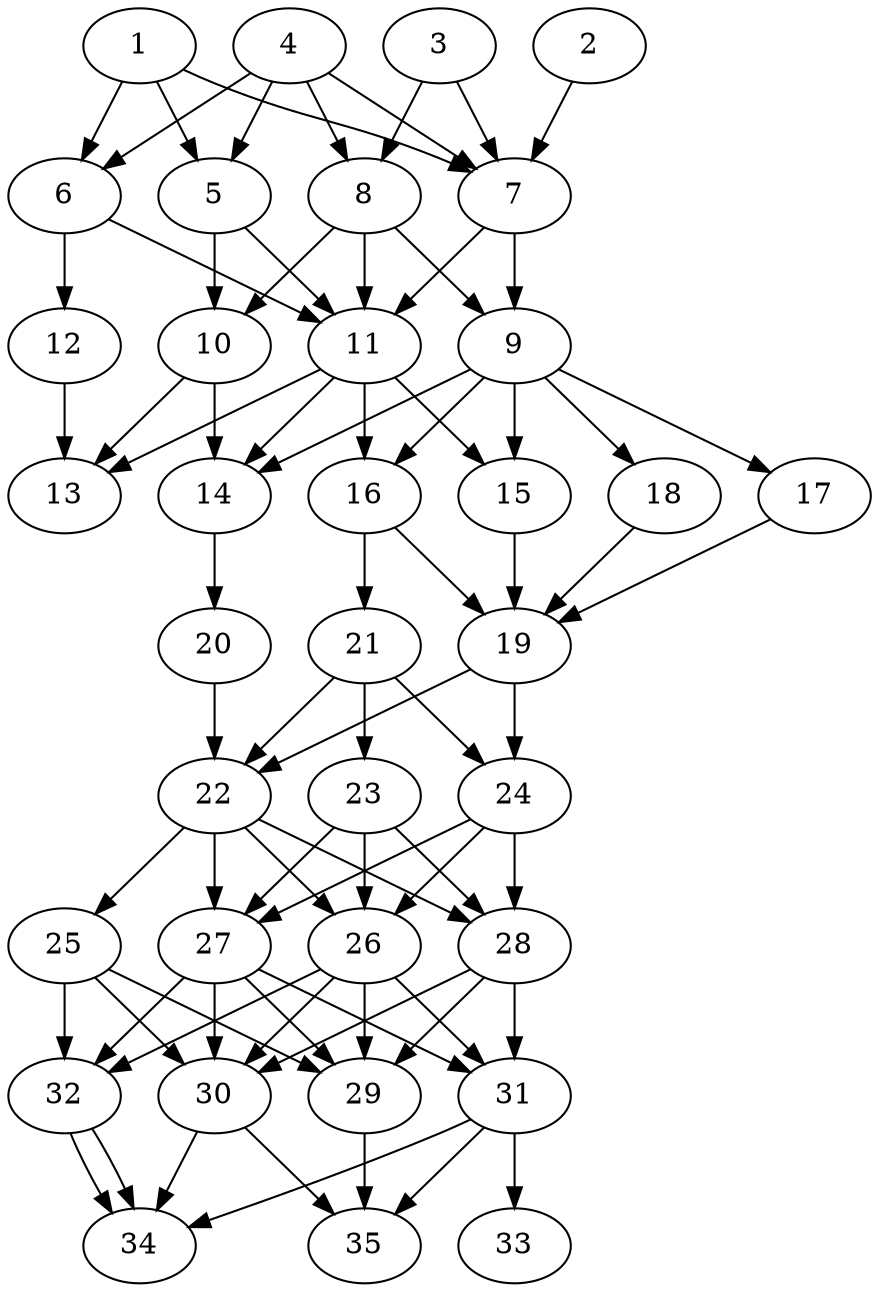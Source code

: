 // DAG automatically generated by daggen at Thu Oct  3 14:05:37 2019
// ./daggen --dot -n 35 --ccr 0.4 --fat 0.5 --regular 0.7 --density 0.9 --mindata 5242880 --maxdata 52428800 
digraph G {
  1 [size="122434560", alpha="0.13", expect_size="48973824"] 
  1 -> 5 [size ="48973824"]
  1 -> 6 [size ="48973824"]
  1 -> 7 [size ="48973824"]
  2 [size="20349440", alpha="0.02", expect_size="8139776"] 
  2 -> 7 [size ="8139776"]
  3 [size="111170560", alpha="0.14", expect_size="44468224"] 
  3 -> 7 [size ="44468224"]
  3 -> 8 [size ="44468224"]
  4 [size="119562240", alpha="0.06", expect_size="47824896"] 
  4 -> 5 [size ="47824896"]
  4 -> 6 [size ="47824896"]
  4 -> 7 [size ="47824896"]
  4 -> 8 [size ="47824896"]
  5 [size="51453440", alpha="0.14", expect_size="20581376"] 
  5 -> 10 [size ="20581376"]
  5 -> 11 [size ="20581376"]
  6 [size="29171200", alpha="0.18", expect_size="11668480"] 
  6 -> 11 [size ="11668480"]
  6 -> 12 [size ="11668480"]
  7 [size="51179520", alpha="0.17", expect_size="20471808"] 
  7 -> 9 [size ="20471808"]
  7 -> 11 [size ="20471808"]
  8 [size="22318080", alpha="0.04", expect_size="8927232"] 
  8 -> 9 [size ="8927232"]
  8 -> 10 [size ="8927232"]
  8 -> 11 [size ="8927232"]
  9 [size="79831040", alpha="0.07", expect_size="31932416"] 
  9 -> 14 [size ="31932416"]
  9 -> 15 [size ="31932416"]
  9 -> 16 [size ="31932416"]
  9 -> 17 [size ="31932416"]
  9 -> 18 [size ="31932416"]
  10 [size="90391040", alpha="0.11", expect_size="36156416"] 
  10 -> 13 [size ="36156416"]
  10 -> 14 [size ="36156416"]
  11 [size="87992320", alpha="0.16", expect_size="35196928"] 
  11 -> 13 [size ="35196928"]
  11 -> 14 [size ="35196928"]
  11 -> 15 [size ="35196928"]
  11 -> 16 [size ="35196928"]
  12 [size="49292800", alpha="0.16", expect_size="19717120"] 
  12 -> 13 [size ="19717120"]
  13 [size="61608960", alpha="0.05", expect_size="24643584"] 
  14 [size="27404800", alpha="0.10", expect_size="10961920"] 
  14 -> 20 [size ="10961920"]
  15 [size="65646080", alpha="0.19", expect_size="26258432"] 
  15 -> 19 [size ="26258432"]
  16 [size="27517440", alpha="0.02", expect_size="11006976"] 
  16 -> 19 [size ="11006976"]
  16 -> 21 [size ="11006976"]
  17 [size="13852160", alpha="0.03", expect_size="5540864"] 
  17 -> 19 [size ="5540864"]
  18 [size="114585600", alpha="0.09", expect_size="45834240"] 
  18 -> 19 [size ="45834240"]
  19 [size="20674560", alpha="0.15", expect_size="8269824"] 
  19 -> 22 [size ="8269824"]
  19 -> 24 [size ="8269824"]
  20 [size="64386560", alpha="0.09", expect_size="25754624"] 
  20 -> 22 [size ="25754624"]
  21 [size="128122880", alpha="0.03", expect_size="51249152"] 
  21 -> 22 [size ="51249152"]
  21 -> 23 [size ="51249152"]
  21 -> 24 [size ="51249152"]
  22 [size="102297600", alpha="0.17", expect_size="40919040"] 
  22 -> 25 [size ="40919040"]
  22 -> 26 [size ="40919040"]
  22 -> 27 [size ="40919040"]
  22 -> 28 [size ="40919040"]
  23 [size="78563840", alpha="0.09", expect_size="31425536"] 
  23 -> 26 [size ="31425536"]
  23 -> 27 [size ="31425536"]
  23 -> 28 [size ="31425536"]
  24 [size="106122240", alpha="0.18", expect_size="42448896"] 
  24 -> 26 [size ="42448896"]
  24 -> 27 [size ="42448896"]
  24 -> 28 [size ="42448896"]
  25 [size="45844480", alpha="0.14", expect_size="18337792"] 
  25 -> 29 [size ="18337792"]
  25 -> 30 [size ="18337792"]
  25 -> 32 [size ="18337792"]
  26 [size="42380800", alpha="0.12", expect_size="16952320"] 
  26 -> 29 [size ="16952320"]
  26 -> 30 [size ="16952320"]
  26 -> 31 [size ="16952320"]
  26 -> 32 [size ="16952320"]
  27 [size="52648960", alpha="0.17", expect_size="21059584"] 
  27 -> 29 [size ="21059584"]
  27 -> 30 [size ="21059584"]
  27 -> 31 [size ="21059584"]
  27 -> 32 [size ="21059584"]
  28 [size="68047360", alpha="0.04", expect_size="27218944"] 
  28 -> 29 [size ="27218944"]
  28 -> 30 [size ="27218944"]
  28 -> 31 [size ="27218944"]
  29 [size="120092160", alpha="0.02", expect_size="48036864"] 
  29 -> 35 [size ="48036864"]
  30 [size="88440320", alpha="0.13", expect_size="35376128"] 
  30 -> 34 [size ="35376128"]
  30 -> 35 [size ="35376128"]
  31 [size="26416640", alpha="0.16", expect_size="10566656"] 
  31 -> 33 [size ="10566656"]
  31 -> 34 [size ="10566656"]
  31 -> 35 [size ="10566656"]
  32 [size="43353600", alpha="0.06", expect_size="17341440"] 
  32 -> 34 [size ="17341440"]
  32 -> 34 [size ="17341440"]
  33 [size="28526080", alpha="0.04", expect_size="11410432"] 
  34 [size="80002560", alpha="0.04", expect_size="32001024"] 
  35 [size="68305920", alpha="0.14", expect_size="27322368"] 
}
